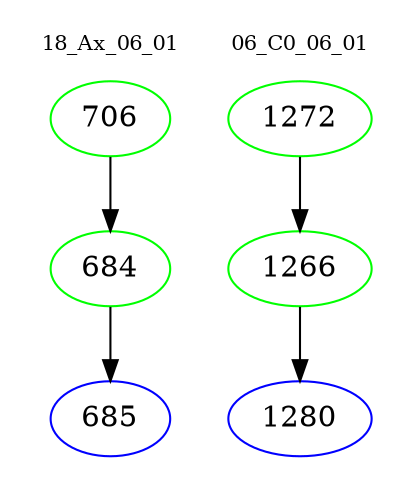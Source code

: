 digraph{
subgraph cluster_0 {
color = white
label = "18_Ax_06_01";
fontsize=10;
T0_706 [label="706", color="green"]
T0_706 -> T0_684 [color="black"]
T0_684 [label="684", color="green"]
T0_684 -> T0_685 [color="black"]
T0_685 [label="685", color="blue"]
}
subgraph cluster_1 {
color = white
label = "06_C0_06_01";
fontsize=10;
T1_1272 [label="1272", color="green"]
T1_1272 -> T1_1266 [color="black"]
T1_1266 [label="1266", color="green"]
T1_1266 -> T1_1280 [color="black"]
T1_1280 [label="1280", color="blue"]
}
}
